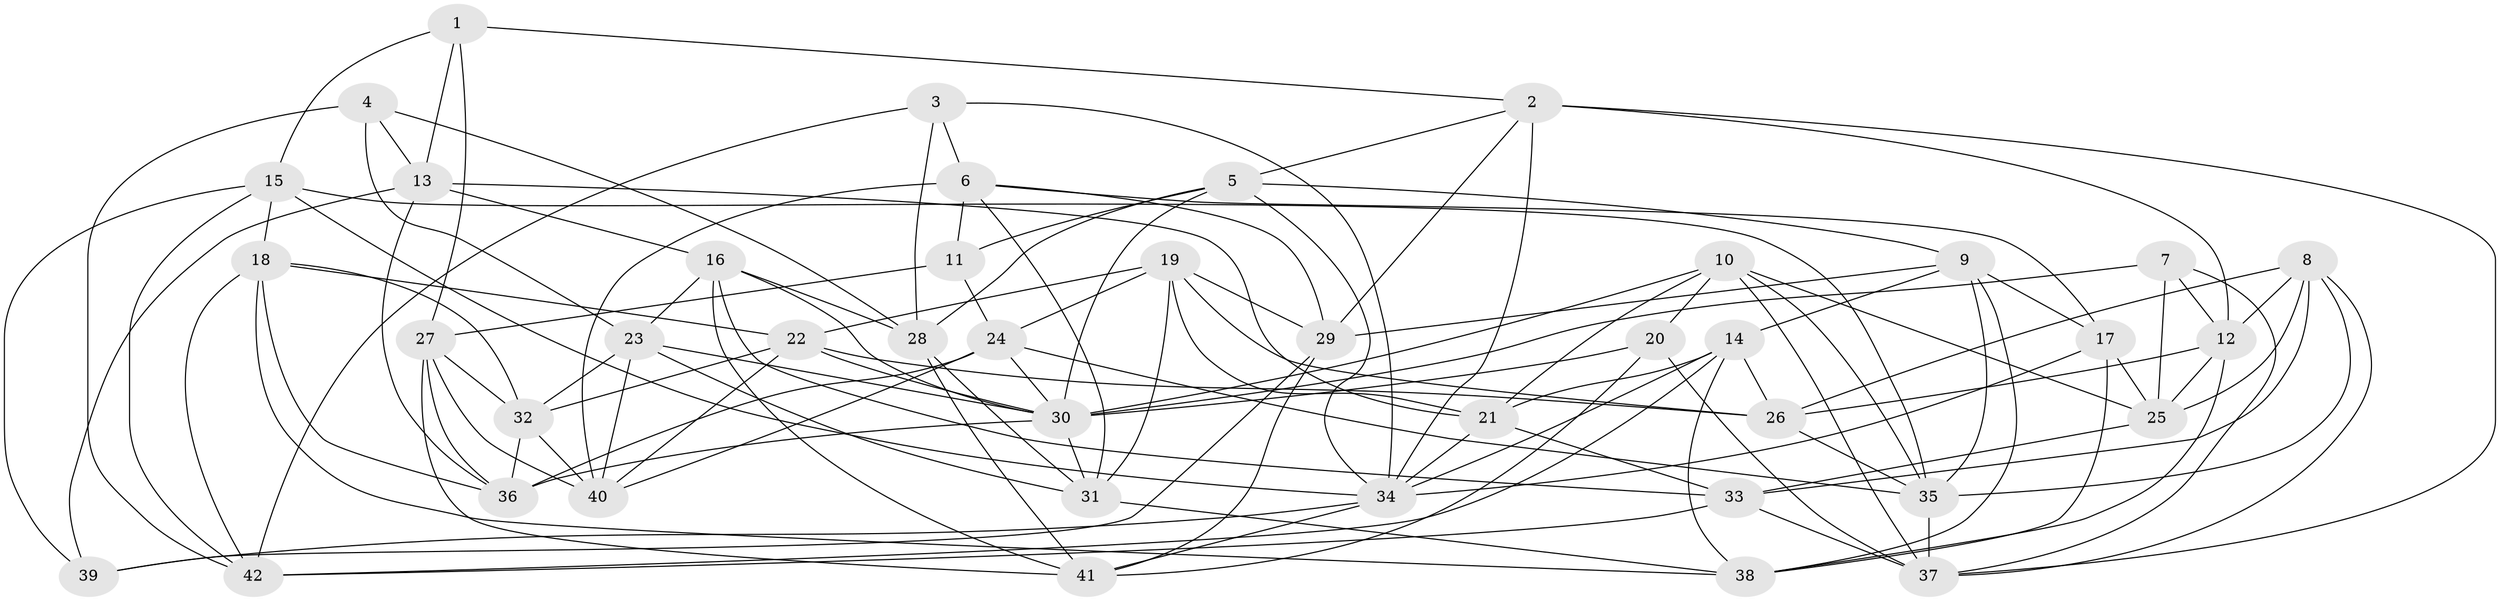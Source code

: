 // original degree distribution, {4: 1.0}
// Generated by graph-tools (version 1.1) at 2025/50/03/09/25 03:50:44]
// undirected, 42 vertices, 123 edges
graph export_dot {
graph [start="1"]
  node [color=gray90,style=filled];
  1;
  2;
  3;
  4;
  5;
  6;
  7;
  8;
  9;
  10;
  11;
  12;
  13;
  14;
  15;
  16;
  17;
  18;
  19;
  20;
  21;
  22;
  23;
  24;
  25;
  26;
  27;
  28;
  29;
  30;
  31;
  32;
  33;
  34;
  35;
  36;
  37;
  38;
  39;
  40;
  41;
  42;
  1 -- 2 [weight=1.0];
  1 -- 13 [weight=1.0];
  1 -- 15 [weight=1.0];
  1 -- 27 [weight=1.0];
  2 -- 5 [weight=1.0];
  2 -- 12 [weight=1.0];
  2 -- 29 [weight=1.0];
  2 -- 34 [weight=1.0];
  2 -- 37 [weight=1.0];
  3 -- 6 [weight=1.0];
  3 -- 28 [weight=1.0];
  3 -- 34 [weight=1.0];
  3 -- 42 [weight=1.0];
  4 -- 13 [weight=1.0];
  4 -- 23 [weight=1.0];
  4 -- 28 [weight=1.0];
  4 -- 42 [weight=1.0];
  5 -- 9 [weight=1.0];
  5 -- 11 [weight=1.0];
  5 -- 28 [weight=1.0];
  5 -- 30 [weight=1.0];
  5 -- 34 [weight=1.0];
  6 -- 11 [weight=1.0];
  6 -- 17 [weight=1.0];
  6 -- 29 [weight=1.0];
  6 -- 31 [weight=1.0];
  6 -- 40 [weight=1.0];
  7 -- 12 [weight=1.0];
  7 -- 25 [weight=1.0];
  7 -- 30 [weight=1.0];
  7 -- 37 [weight=1.0];
  8 -- 12 [weight=1.0];
  8 -- 25 [weight=1.0];
  8 -- 26 [weight=1.0];
  8 -- 33 [weight=1.0];
  8 -- 35 [weight=1.0];
  8 -- 37 [weight=1.0];
  9 -- 14 [weight=1.0];
  9 -- 17 [weight=1.0];
  9 -- 29 [weight=1.0];
  9 -- 35 [weight=1.0];
  9 -- 38 [weight=1.0];
  10 -- 20 [weight=1.0];
  10 -- 21 [weight=1.0];
  10 -- 25 [weight=1.0];
  10 -- 30 [weight=1.0];
  10 -- 35 [weight=1.0];
  10 -- 37 [weight=1.0];
  11 -- 24 [weight=1.0];
  11 -- 27 [weight=1.0];
  12 -- 25 [weight=1.0];
  12 -- 26 [weight=1.0];
  12 -- 38 [weight=1.0];
  13 -- 16 [weight=1.0];
  13 -- 21 [weight=1.0];
  13 -- 36 [weight=1.0];
  13 -- 39 [weight=1.0];
  14 -- 21 [weight=1.0];
  14 -- 26 [weight=1.0];
  14 -- 34 [weight=1.0];
  14 -- 38 [weight=1.0];
  14 -- 42 [weight=1.0];
  15 -- 18 [weight=1.0];
  15 -- 34 [weight=1.0];
  15 -- 35 [weight=1.0];
  15 -- 39 [weight=1.0];
  15 -- 42 [weight=1.0];
  16 -- 23 [weight=1.0];
  16 -- 28 [weight=1.0];
  16 -- 30 [weight=1.0];
  16 -- 33 [weight=1.0];
  16 -- 41 [weight=1.0];
  17 -- 25 [weight=1.0];
  17 -- 34 [weight=2.0];
  17 -- 38 [weight=1.0];
  18 -- 22 [weight=1.0];
  18 -- 32 [weight=1.0];
  18 -- 36 [weight=1.0];
  18 -- 38 [weight=1.0];
  18 -- 42 [weight=1.0];
  19 -- 21 [weight=1.0];
  19 -- 22 [weight=1.0];
  19 -- 24 [weight=1.0];
  19 -- 26 [weight=1.0];
  19 -- 29 [weight=1.0];
  19 -- 31 [weight=1.0];
  20 -- 30 [weight=1.0];
  20 -- 37 [weight=1.0];
  20 -- 41 [weight=1.0];
  21 -- 33 [weight=1.0];
  21 -- 34 [weight=1.0];
  22 -- 26 [weight=1.0];
  22 -- 30 [weight=1.0];
  22 -- 32 [weight=1.0];
  22 -- 40 [weight=1.0];
  23 -- 30 [weight=1.0];
  23 -- 31 [weight=1.0];
  23 -- 32 [weight=1.0];
  23 -- 40 [weight=1.0];
  24 -- 30 [weight=1.0];
  24 -- 35 [weight=1.0];
  24 -- 36 [weight=1.0];
  24 -- 40 [weight=1.0];
  25 -- 33 [weight=1.0];
  26 -- 35 [weight=1.0];
  27 -- 32 [weight=1.0];
  27 -- 36 [weight=1.0];
  27 -- 40 [weight=1.0];
  27 -- 41 [weight=1.0];
  28 -- 31 [weight=1.0];
  28 -- 41 [weight=1.0];
  29 -- 39 [weight=1.0];
  29 -- 41 [weight=1.0];
  30 -- 31 [weight=1.0];
  30 -- 36 [weight=1.0];
  31 -- 38 [weight=1.0];
  32 -- 36 [weight=1.0];
  32 -- 40 [weight=1.0];
  33 -- 37 [weight=1.0];
  33 -- 42 [weight=1.0];
  34 -- 39 [weight=1.0];
  34 -- 41 [weight=1.0];
  35 -- 37 [weight=2.0];
}
